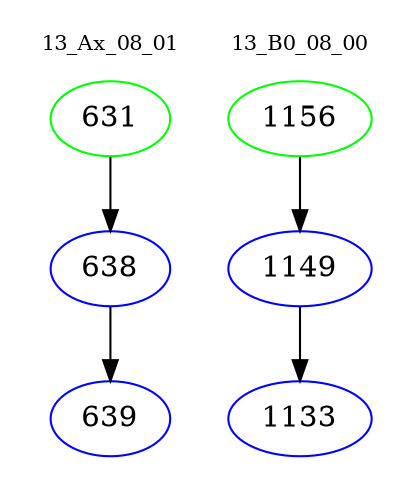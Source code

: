 digraph{
subgraph cluster_0 {
color = white
label = "13_Ax_08_01";
fontsize=10;
T0_631 [label="631", color="green"]
T0_631 -> T0_638 [color="black"]
T0_638 [label="638", color="blue"]
T0_638 -> T0_639 [color="black"]
T0_639 [label="639", color="blue"]
}
subgraph cluster_1 {
color = white
label = "13_B0_08_00";
fontsize=10;
T1_1156 [label="1156", color="green"]
T1_1156 -> T1_1149 [color="black"]
T1_1149 [label="1149", color="blue"]
T1_1149 -> T1_1133 [color="black"]
T1_1133 [label="1133", color="blue"]
}
}
